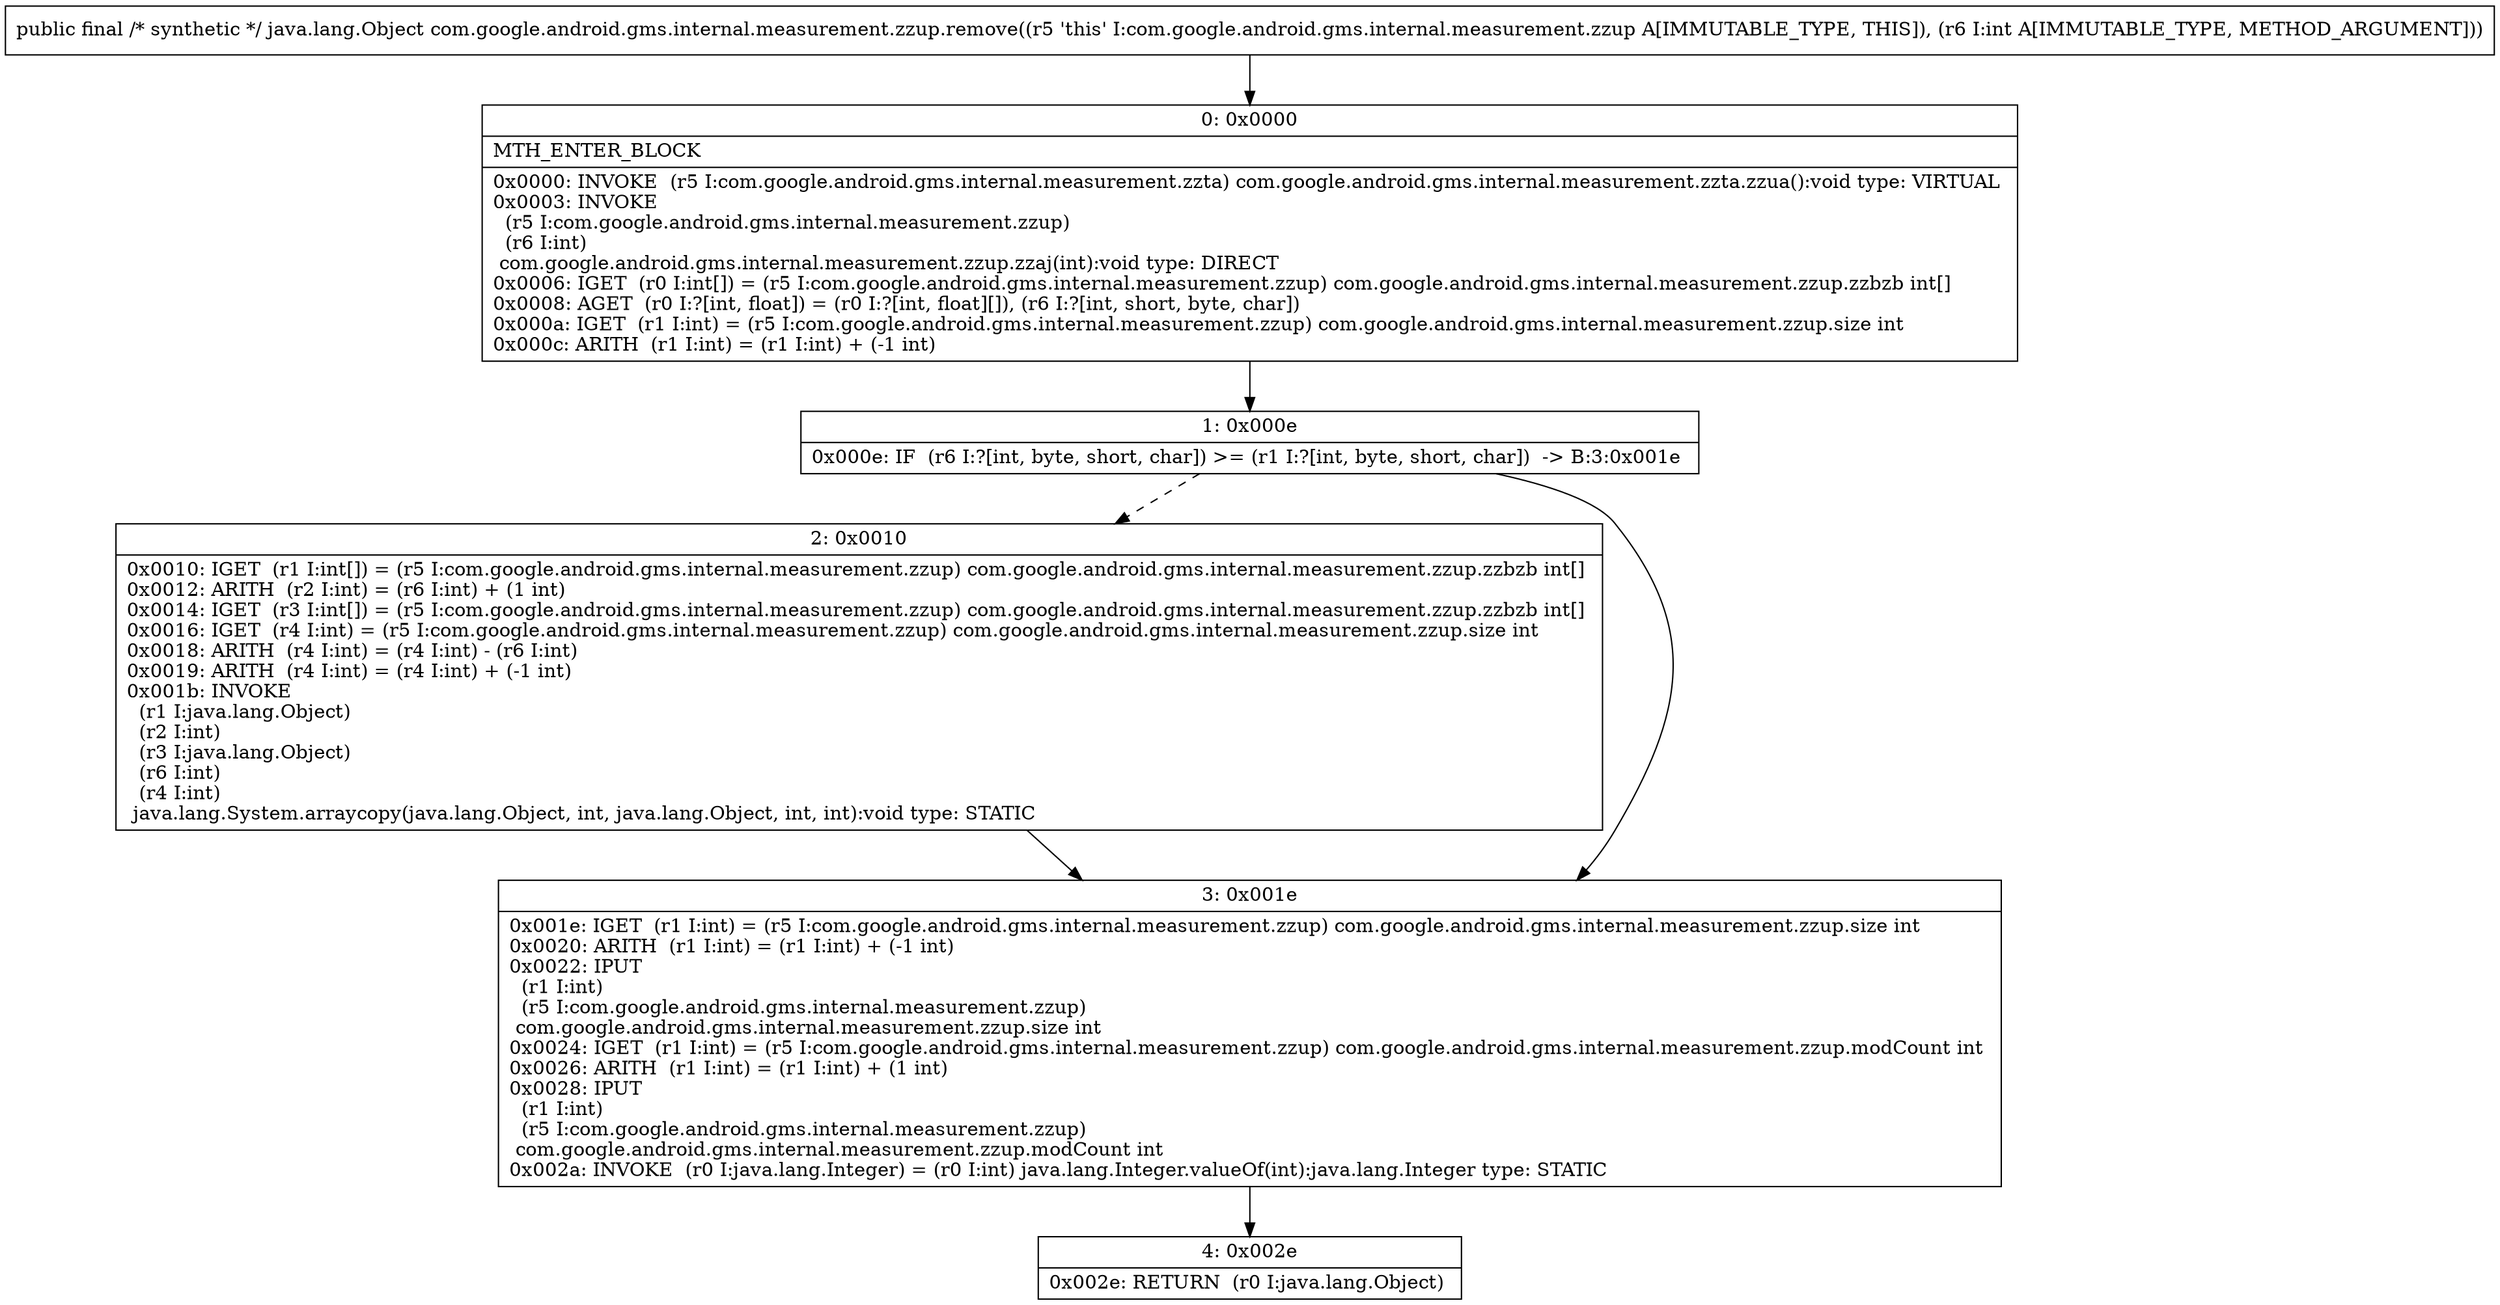 digraph "CFG forcom.google.android.gms.internal.measurement.zzup.remove(I)Ljava\/lang\/Object;" {
Node_0 [shape=record,label="{0\:\ 0x0000|MTH_ENTER_BLOCK\l|0x0000: INVOKE  (r5 I:com.google.android.gms.internal.measurement.zzta) com.google.android.gms.internal.measurement.zzta.zzua():void type: VIRTUAL \l0x0003: INVOKE  \l  (r5 I:com.google.android.gms.internal.measurement.zzup)\l  (r6 I:int)\l com.google.android.gms.internal.measurement.zzup.zzaj(int):void type: DIRECT \l0x0006: IGET  (r0 I:int[]) = (r5 I:com.google.android.gms.internal.measurement.zzup) com.google.android.gms.internal.measurement.zzup.zzbzb int[] \l0x0008: AGET  (r0 I:?[int, float]) = (r0 I:?[int, float][]), (r6 I:?[int, short, byte, char]) \l0x000a: IGET  (r1 I:int) = (r5 I:com.google.android.gms.internal.measurement.zzup) com.google.android.gms.internal.measurement.zzup.size int \l0x000c: ARITH  (r1 I:int) = (r1 I:int) + (\-1 int) \l}"];
Node_1 [shape=record,label="{1\:\ 0x000e|0x000e: IF  (r6 I:?[int, byte, short, char]) \>= (r1 I:?[int, byte, short, char])  \-\> B:3:0x001e \l}"];
Node_2 [shape=record,label="{2\:\ 0x0010|0x0010: IGET  (r1 I:int[]) = (r5 I:com.google.android.gms.internal.measurement.zzup) com.google.android.gms.internal.measurement.zzup.zzbzb int[] \l0x0012: ARITH  (r2 I:int) = (r6 I:int) + (1 int) \l0x0014: IGET  (r3 I:int[]) = (r5 I:com.google.android.gms.internal.measurement.zzup) com.google.android.gms.internal.measurement.zzup.zzbzb int[] \l0x0016: IGET  (r4 I:int) = (r5 I:com.google.android.gms.internal.measurement.zzup) com.google.android.gms.internal.measurement.zzup.size int \l0x0018: ARITH  (r4 I:int) = (r4 I:int) \- (r6 I:int) \l0x0019: ARITH  (r4 I:int) = (r4 I:int) + (\-1 int) \l0x001b: INVOKE  \l  (r1 I:java.lang.Object)\l  (r2 I:int)\l  (r3 I:java.lang.Object)\l  (r6 I:int)\l  (r4 I:int)\l java.lang.System.arraycopy(java.lang.Object, int, java.lang.Object, int, int):void type: STATIC \l}"];
Node_3 [shape=record,label="{3\:\ 0x001e|0x001e: IGET  (r1 I:int) = (r5 I:com.google.android.gms.internal.measurement.zzup) com.google.android.gms.internal.measurement.zzup.size int \l0x0020: ARITH  (r1 I:int) = (r1 I:int) + (\-1 int) \l0x0022: IPUT  \l  (r1 I:int)\l  (r5 I:com.google.android.gms.internal.measurement.zzup)\l com.google.android.gms.internal.measurement.zzup.size int \l0x0024: IGET  (r1 I:int) = (r5 I:com.google.android.gms.internal.measurement.zzup) com.google.android.gms.internal.measurement.zzup.modCount int \l0x0026: ARITH  (r1 I:int) = (r1 I:int) + (1 int) \l0x0028: IPUT  \l  (r1 I:int)\l  (r5 I:com.google.android.gms.internal.measurement.zzup)\l com.google.android.gms.internal.measurement.zzup.modCount int \l0x002a: INVOKE  (r0 I:java.lang.Integer) = (r0 I:int) java.lang.Integer.valueOf(int):java.lang.Integer type: STATIC \l}"];
Node_4 [shape=record,label="{4\:\ 0x002e|0x002e: RETURN  (r0 I:java.lang.Object) \l}"];
MethodNode[shape=record,label="{public final \/* synthetic *\/ java.lang.Object com.google.android.gms.internal.measurement.zzup.remove((r5 'this' I:com.google.android.gms.internal.measurement.zzup A[IMMUTABLE_TYPE, THIS]), (r6 I:int A[IMMUTABLE_TYPE, METHOD_ARGUMENT])) }"];
MethodNode -> Node_0;
Node_0 -> Node_1;
Node_1 -> Node_2[style=dashed];
Node_1 -> Node_3;
Node_2 -> Node_3;
Node_3 -> Node_4;
}

